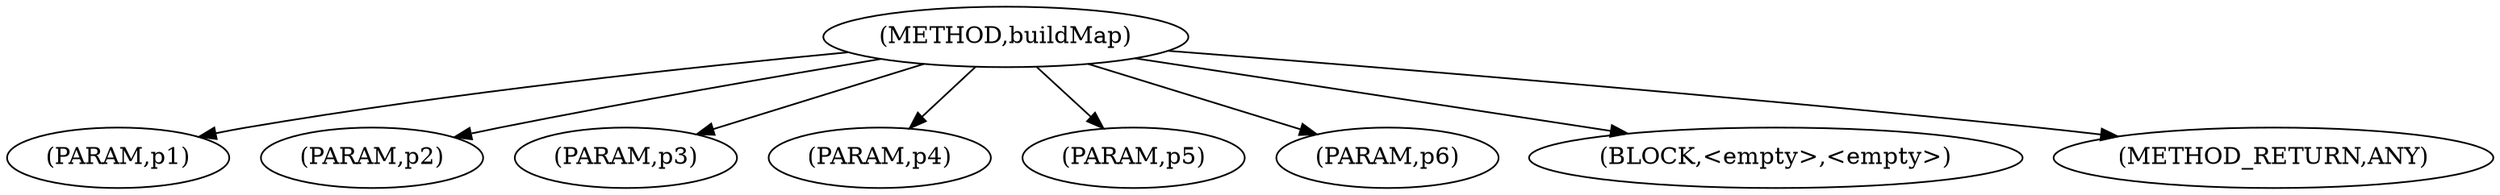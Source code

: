 digraph "buildMap" {  
"930" [label = <(METHOD,buildMap)> ]
"931" [label = <(PARAM,p1)> ]
"932" [label = <(PARAM,p2)> ]
"933" [label = <(PARAM,p3)> ]
"934" [label = <(PARAM,p4)> ]
"935" [label = <(PARAM,p5)> ]
"936" [label = <(PARAM,p6)> ]
"937" [label = <(BLOCK,&lt;empty&gt;,&lt;empty&gt;)> ]
"938" [label = <(METHOD_RETURN,ANY)> ]
  "930" -> "931" 
  "930" -> "937" 
  "930" -> "932" 
  "930" -> "938" 
  "930" -> "933" 
  "930" -> "934" 
  "930" -> "935" 
  "930" -> "936" 
}
